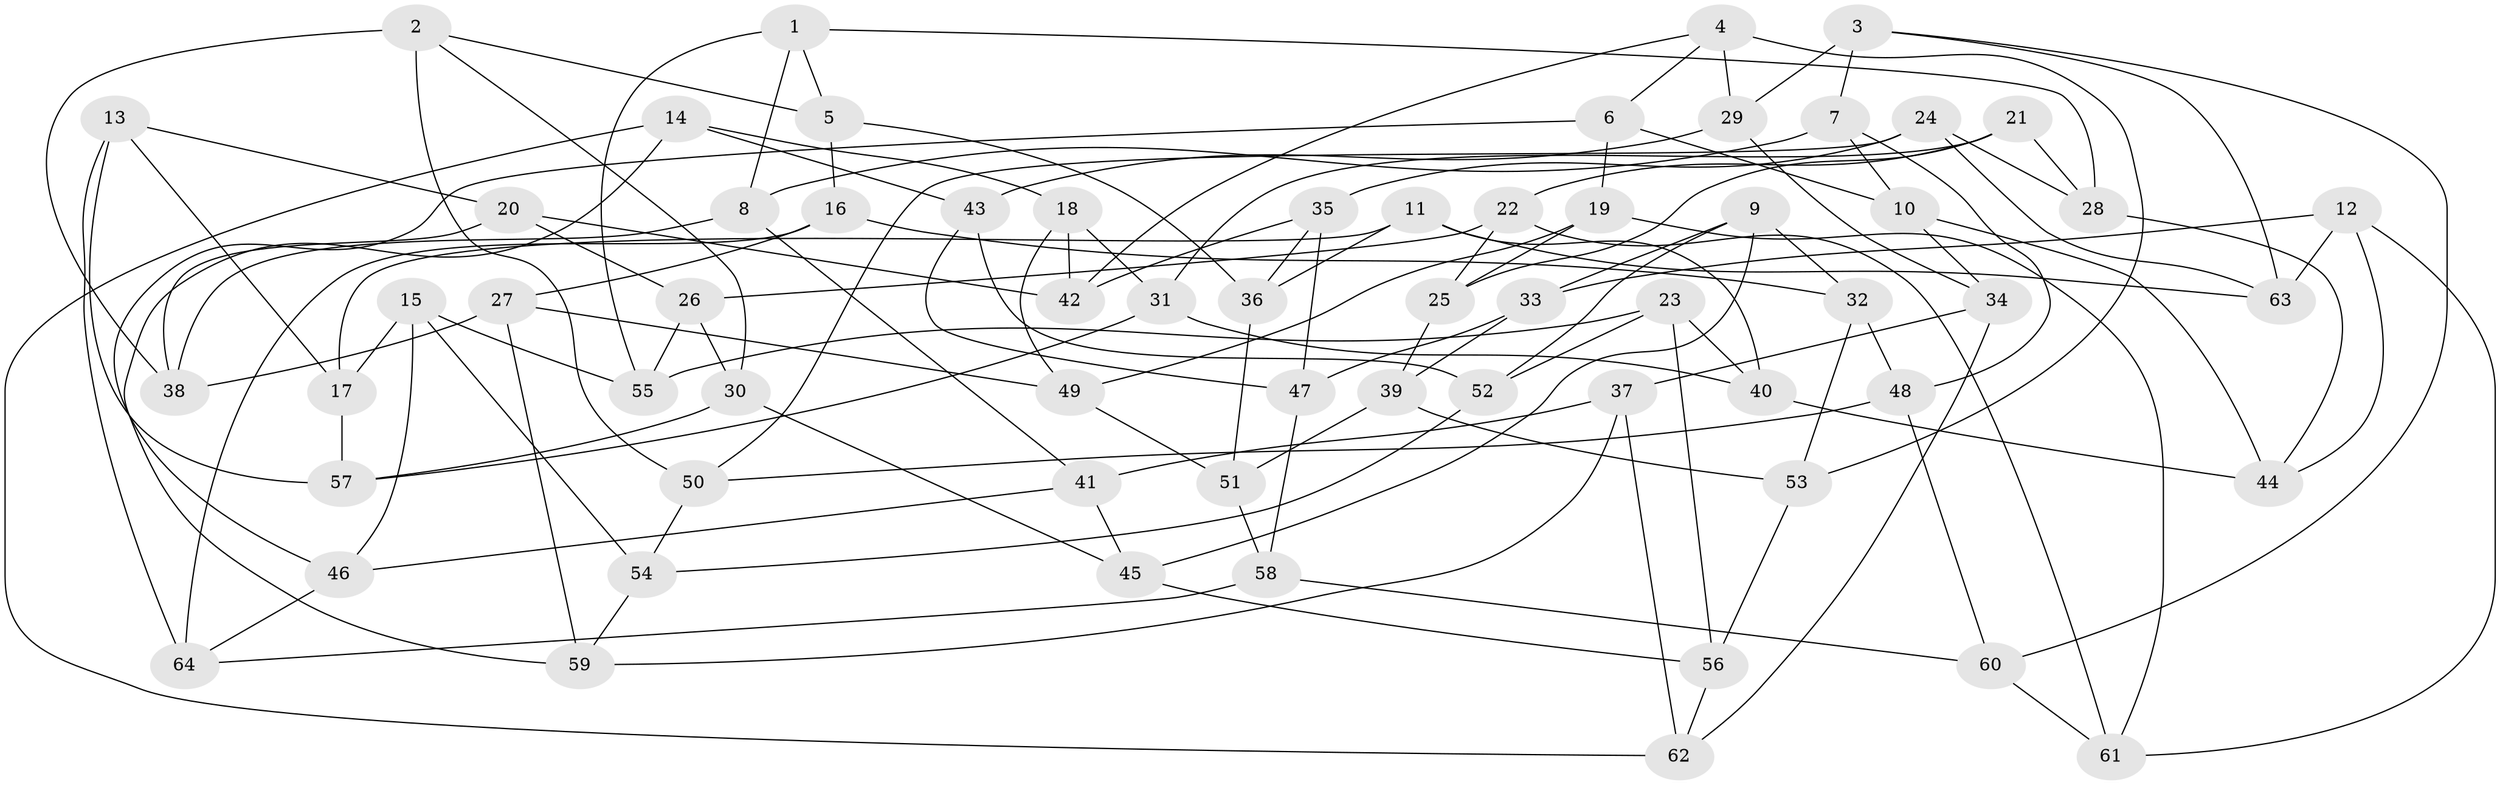 // coarse degree distribution, {6: 0.38636363636363635, 4: 0.5227272727272727, 5: 0.06818181818181818, 3: 0.022727272727272728}
// Generated by graph-tools (version 1.1) at 2025/24/03/03/25 07:24:27]
// undirected, 64 vertices, 128 edges
graph export_dot {
graph [start="1"]
  node [color=gray90,style=filled];
  1;
  2;
  3;
  4;
  5;
  6;
  7;
  8;
  9;
  10;
  11;
  12;
  13;
  14;
  15;
  16;
  17;
  18;
  19;
  20;
  21;
  22;
  23;
  24;
  25;
  26;
  27;
  28;
  29;
  30;
  31;
  32;
  33;
  34;
  35;
  36;
  37;
  38;
  39;
  40;
  41;
  42;
  43;
  44;
  45;
  46;
  47;
  48;
  49;
  50;
  51;
  52;
  53;
  54;
  55;
  56;
  57;
  58;
  59;
  60;
  61;
  62;
  63;
  64;
  1 -- 28;
  1 -- 55;
  1 -- 5;
  1 -- 8;
  2 -- 38;
  2 -- 30;
  2 -- 50;
  2 -- 5;
  3 -- 60;
  3 -- 29;
  3 -- 7;
  3 -- 63;
  4 -- 42;
  4 -- 53;
  4 -- 6;
  4 -- 29;
  5 -- 36;
  5 -- 16;
  6 -- 10;
  6 -- 19;
  6 -- 46;
  7 -- 8;
  7 -- 48;
  7 -- 10;
  8 -- 38;
  8 -- 41;
  9 -- 33;
  9 -- 52;
  9 -- 45;
  9 -- 32;
  10 -- 44;
  10 -- 34;
  11 -- 36;
  11 -- 63;
  11 -- 17;
  11 -- 40;
  12 -- 44;
  12 -- 61;
  12 -- 63;
  12 -- 33;
  13 -- 64;
  13 -- 57;
  13 -- 20;
  13 -- 17;
  14 -- 18;
  14 -- 62;
  14 -- 59;
  14 -- 43;
  15 -- 54;
  15 -- 55;
  15 -- 46;
  15 -- 17;
  16 -- 64;
  16 -- 32;
  16 -- 27;
  17 -- 57;
  18 -- 31;
  18 -- 42;
  18 -- 49;
  19 -- 61;
  19 -- 25;
  19 -- 49;
  20 -- 38;
  20 -- 42;
  20 -- 26;
  21 -- 28;
  21 -- 31;
  21 -- 22;
  21 -- 25;
  22 -- 25;
  22 -- 26;
  22 -- 61;
  23 -- 52;
  23 -- 40;
  23 -- 56;
  23 -- 55;
  24 -- 35;
  24 -- 63;
  24 -- 50;
  24 -- 28;
  25 -- 39;
  26 -- 55;
  26 -- 30;
  27 -- 59;
  27 -- 38;
  27 -- 49;
  28 -- 44;
  29 -- 43;
  29 -- 34;
  30 -- 45;
  30 -- 57;
  31 -- 40;
  31 -- 57;
  32 -- 53;
  32 -- 48;
  33 -- 39;
  33 -- 47;
  34 -- 37;
  34 -- 62;
  35 -- 42;
  35 -- 47;
  35 -- 36;
  36 -- 51;
  37 -- 62;
  37 -- 59;
  37 -- 41;
  39 -- 53;
  39 -- 51;
  40 -- 44;
  41 -- 46;
  41 -- 45;
  43 -- 47;
  43 -- 52;
  45 -- 56;
  46 -- 64;
  47 -- 58;
  48 -- 50;
  48 -- 60;
  49 -- 51;
  50 -- 54;
  51 -- 58;
  52 -- 54;
  53 -- 56;
  54 -- 59;
  56 -- 62;
  58 -- 64;
  58 -- 60;
  60 -- 61;
}
